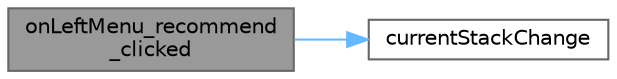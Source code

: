 digraph "onLeftMenu_recommend_clicked"
{
 // LATEX_PDF_SIZE
  bgcolor="transparent";
  edge [fontname=Helvetica,fontsize=10,labelfontname=Helvetica,labelfontsize=10];
  node [fontname=Helvetica,fontsize=10,shape=box,height=0.2,width=0.4];
  rankdir="LR";
  Node1 [id="Node000001",label="onLeftMenu_recommend\l_clicked",height=0.2,width=0.4,color="gray40", fillcolor="grey60", style="filled", fontcolor="black",tooltip="左侧菜单推荐项点击事件，切换到推荐界面"];
  Node1 -> Node2 [id="edge1_Node000001_Node000002",color="steelblue1",style="solid",tooltip=" "];
  Node2 [id="Node000002",label="currentStackChange",height=0.2,width=0.4,color="grey40", fillcolor="white", style="filled",URL="$class_title_widget.html#a607c0c78292a519369fac4a60638f9ee",tooltip="界面切换信号，通知界面索引和是否滑动"];
}
